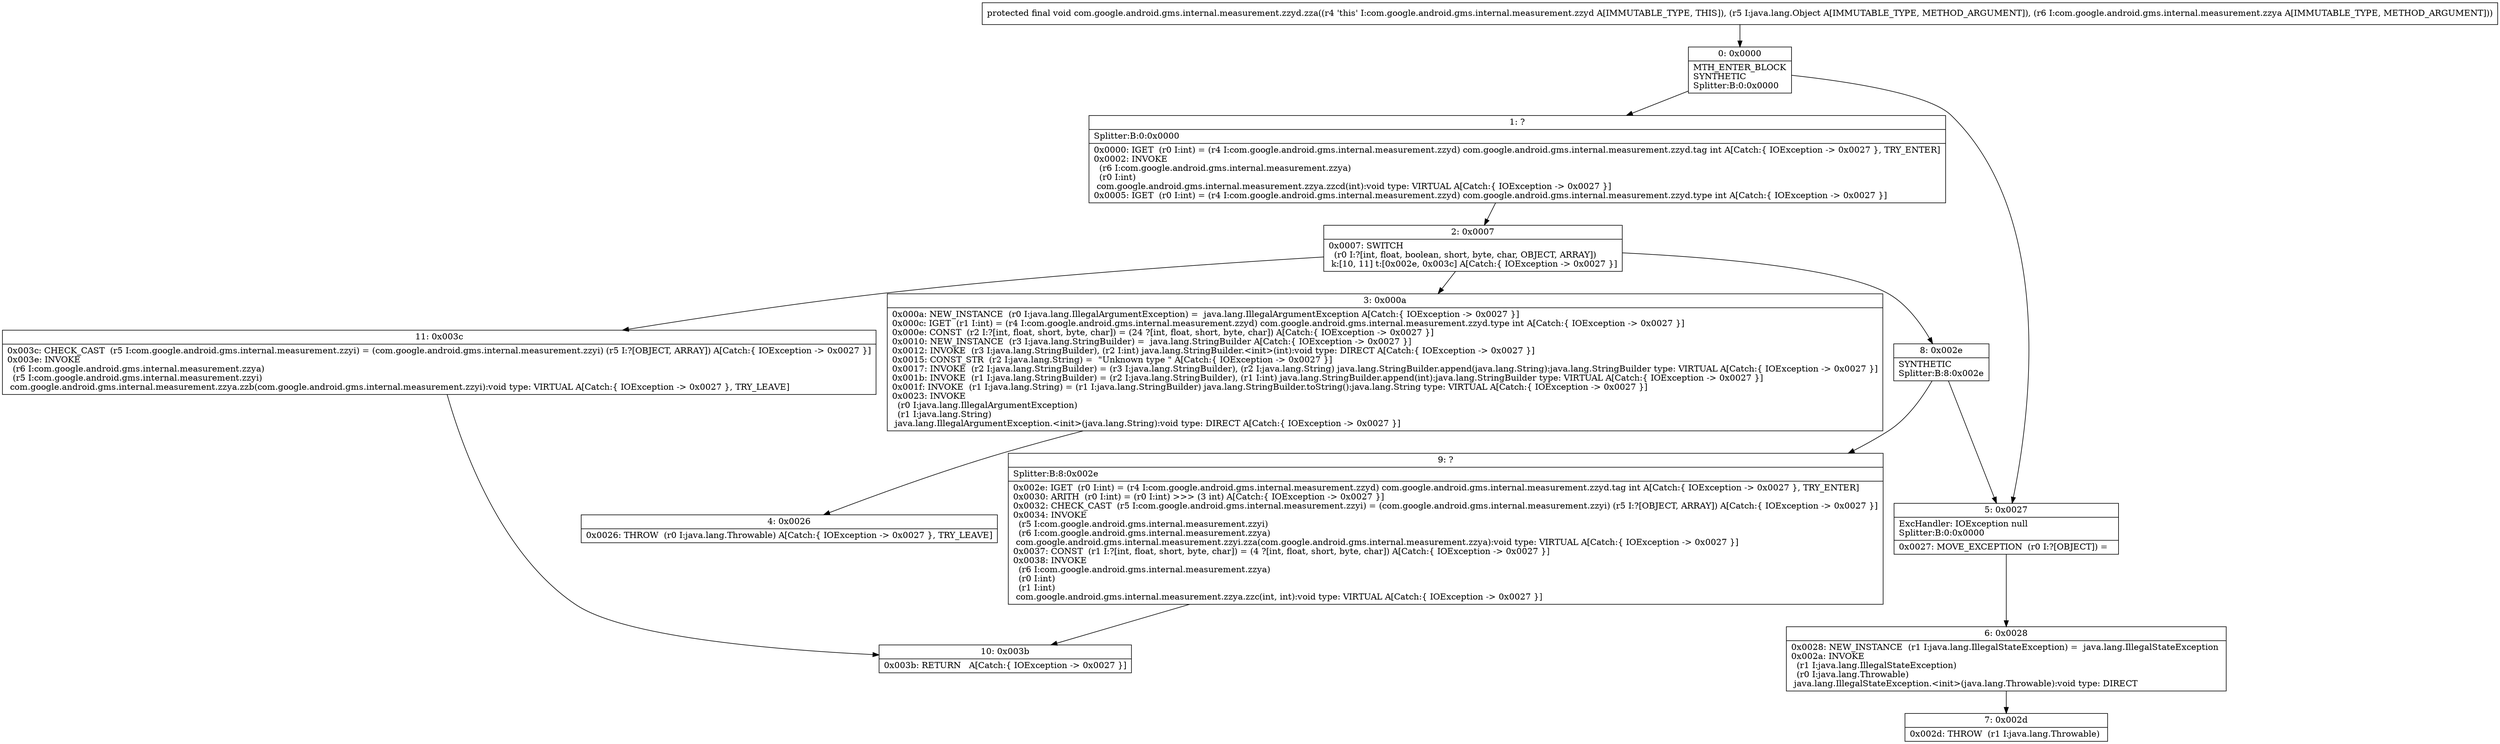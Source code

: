 digraph "CFG forcom.google.android.gms.internal.measurement.zzyd.zza(Ljava\/lang\/Object;Lcom\/google\/android\/gms\/internal\/measurement\/zzya;)V" {
Node_0 [shape=record,label="{0\:\ 0x0000|MTH_ENTER_BLOCK\lSYNTHETIC\lSplitter:B:0:0x0000\l}"];
Node_1 [shape=record,label="{1\:\ ?|Splitter:B:0:0x0000\l|0x0000: IGET  (r0 I:int) = (r4 I:com.google.android.gms.internal.measurement.zzyd) com.google.android.gms.internal.measurement.zzyd.tag int A[Catch:\{ IOException \-\> 0x0027 \}, TRY_ENTER]\l0x0002: INVOKE  \l  (r6 I:com.google.android.gms.internal.measurement.zzya)\l  (r0 I:int)\l com.google.android.gms.internal.measurement.zzya.zzcd(int):void type: VIRTUAL A[Catch:\{ IOException \-\> 0x0027 \}]\l0x0005: IGET  (r0 I:int) = (r4 I:com.google.android.gms.internal.measurement.zzyd) com.google.android.gms.internal.measurement.zzyd.type int A[Catch:\{ IOException \-\> 0x0027 \}]\l}"];
Node_2 [shape=record,label="{2\:\ 0x0007|0x0007: SWITCH  \l  (r0 I:?[int, float, boolean, short, byte, char, OBJECT, ARRAY])\l k:[10, 11] t:[0x002e, 0x003c] A[Catch:\{ IOException \-\> 0x0027 \}]\l}"];
Node_3 [shape=record,label="{3\:\ 0x000a|0x000a: NEW_INSTANCE  (r0 I:java.lang.IllegalArgumentException) =  java.lang.IllegalArgumentException A[Catch:\{ IOException \-\> 0x0027 \}]\l0x000c: IGET  (r1 I:int) = (r4 I:com.google.android.gms.internal.measurement.zzyd) com.google.android.gms.internal.measurement.zzyd.type int A[Catch:\{ IOException \-\> 0x0027 \}]\l0x000e: CONST  (r2 I:?[int, float, short, byte, char]) = (24 ?[int, float, short, byte, char]) A[Catch:\{ IOException \-\> 0x0027 \}]\l0x0010: NEW_INSTANCE  (r3 I:java.lang.StringBuilder) =  java.lang.StringBuilder A[Catch:\{ IOException \-\> 0x0027 \}]\l0x0012: INVOKE  (r3 I:java.lang.StringBuilder), (r2 I:int) java.lang.StringBuilder.\<init\>(int):void type: DIRECT A[Catch:\{ IOException \-\> 0x0027 \}]\l0x0015: CONST_STR  (r2 I:java.lang.String) =  \"Unknown type \" A[Catch:\{ IOException \-\> 0x0027 \}]\l0x0017: INVOKE  (r2 I:java.lang.StringBuilder) = (r3 I:java.lang.StringBuilder), (r2 I:java.lang.String) java.lang.StringBuilder.append(java.lang.String):java.lang.StringBuilder type: VIRTUAL A[Catch:\{ IOException \-\> 0x0027 \}]\l0x001b: INVOKE  (r1 I:java.lang.StringBuilder) = (r2 I:java.lang.StringBuilder), (r1 I:int) java.lang.StringBuilder.append(int):java.lang.StringBuilder type: VIRTUAL A[Catch:\{ IOException \-\> 0x0027 \}]\l0x001f: INVOKE  (r1 I:java.lang.String) = (r1 I:java.lang.StringBuilder) java.lang.StringBuilder.toString():java.lang.String type: VIRTUAL A[Catch:\{ IOException \-\> 0x0027 \}]\l0x0023: INVOKE  \l  (r0 I:java.lang.IllegalArgumentException)\l  (r1 I:java.lang.String)\l java.lang.IllegalArgumentException.\<init\>(java.lang.String):void type: DIRECT A[Catch:\{ IOException \-\> 0x0027 \}]\l}"];
Node_4 [shape=record,label="{4\:\ 0x0026|0x0026: THROW  (r0 I:java.lang.Throwable) A[Catch:\{ IOException \-\> 0x0027 \}, TRY_LEAVE]\l}"];
Node_5 [shape=record,label="{5\:\ 0x0027|ExcHandler: IOException null\lSplitter:B:0:0x0000\l|0x0027: MOVE_EXCEPTION  (r0 I:?[OBJECT]) =  \l}"];
Node_6 [shape=record,label="{6\:\ 0x0028|0x0028: NEW_INSTANCE  (r1 I:java.lang.IllegalStateException) =  java.lang.IllegalStateException \l0x002a: INVOKE  \l  (r1 I:java.lang.IllegalStateException)\l  (r0 I:java.lang.Throwable)\l java.lang.IllegalStateException.\<init\>(java.lang.Throwable):void type: DIRECT \l}"];
Node_7 [shape=record,label="{7\:\ 0x002d|0x002d: THROW  (r1 I:java.lang.Throwable) \l}"];
Node_8 [shape=record,label="{8\:\ 0x002e|SYNTHETIC\lSplitter:B:8:0x002e\l}"];
Node_9 [shape=record,label="{9\:\ ?|Splitter:B:8:0x002e\l|0x002e: IGET  (r0 I:int) = (r4 I:com.google.android.gms.internal.measurement.zzyd) com.google.android.gms.internal.measurement.zzyd.tag int A[Catch:\{ IOException \-\> 0x0027 \}, TRY_ENTER]\l0x0030: ARITH  (r0 I:int) = (r0 I:int) \>\>\> (3 int) A[Catch:\{ IOException \-\> 0x0027 \}]\l0x0032: CHECK_CAST  (r5 I:com.google.android.gms.internal.measurement.zzyi) = (com.google.android.gms.internal.measurement.zzyi) (r5 I:?[OBJECT, ARRAY]) A[Catch:\{ IOException \-\> 0x0027 \}]\l0x0034: INVOKE  \l  (r5 I:com.google.android.gms.internal.measurement.zzyi)\l  (r6 I:com.google.android.gms.internal.measurement.zzya)\l com.google.android.gms.internal.measurement.zzyi.zza(com.google.android.gms.internal.measurement.zzya):void type: VIRTUAL A[Catch:\{ IOException \-\> 0x0027 \}]\l0x0037: CONST  (r1 I:?[int, float, short, byte, char]) = (4 ?[int, float, short, byte, char]) A[Catch:\{ IOException \-\> 0x0027 \}]\l0x0038: INVOKE  \l  (r6 I:com.google.android.gms.internal.measurement.zzya)\l  (r0 I:int)\l  (r1 I:int)\l com.google.android.gms.internal.measurement.zzya.zzc(int, int):void type: VIRTUAL A[Catch:\{ IOException \-\> 0x0027 \}]\l}"];
Node_10 [shape=record,label="{10\:\ 0x003b|0x003b: RETURN   A[Catch:\{ IOException \-\> 0x0027 \}]\l}"];
Node_11 [shape=record,label="{11\:\ 0x003c|0x003c: CHECK_CAST  (r5 I:com.google.android.gms.internal.measurement.zzyi) = (com.google.android.gms.internal.measurement.zzyi) (r5 I:?[OBJECT, ARRAY]) A[Catch:\{ IOException \-\> 0x0027 \}]\l0x003e: INVOKE  \l  (r6 I:com.google.android.gms.internal.measurement.zzya)\l  (r5 I:com.google.android.gms.internal.measurement.zzyi)\l com.google.android.gms.internal.measurement.zzya.zzb(com.google.android.gms.internal.measurement.zzyi):void type: VIRTUAL A[Catch:\{ IOException \-\> 0x0027 \}, TRY_LEAVE]\l}"];
MethodNode[shape=record,label="{protected final void com.google.android.gms.internal.measurement.zzyd.zza((r4 'this' I:com.google.android.gms.internal.measurement.zzyd A[IMMUTABLE_TYPE, THIS]), (r5 I:java.lang.Object A[IMMUTABLE_TYPE, METHOD_ARGUMENT]), (r6 I:com.google.android.gms.internal.measurement.zzya A[IMMUTABLE_TYPE, METHOD_ARGUMENT])) }"];
MethodNode -> Node_0;
Node_0 -> Node_1;
Node_0 -> Node_5;
Node_1 -> Node_2;
Node_2 -> Node_3;
Node_2 -> Node_8;
Node_2 -> Node_11;
Node_3 -> Node_4;
Node_5 -> Node_6;
Node_6 -> Node_7;
Node_8 -> Node_9;
Node_8 -> Node_5;
Node_9 -> Node_10;
Node_11 -> Node_10;
}

